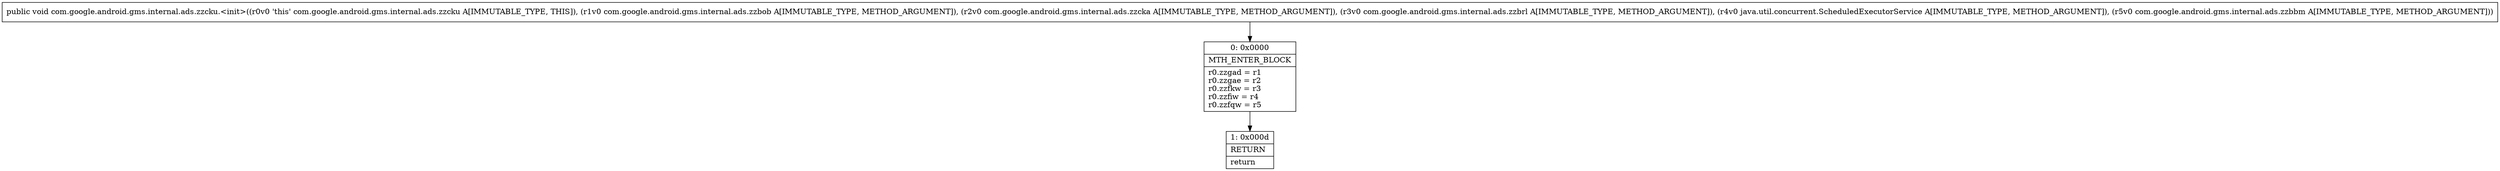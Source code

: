 digraph "CFG forcom.google.android.gms.internal.ads.zzcku.\<init\>(Lcom\/google\/android\/gms\/internal\/ads\/zzbob;Lcom\/google\/android\/gms\/internal\/ads\/zzcka;Lcom\/google\/android\/gms\/internal\/ads\/zzbrl;Ljava\/util\/concurrent\/ScheduledExecutorService;Lcom\/google\/android\/gms\/internal\/ads\/zzbbm;)V" {
Node_0 [shape=record,label="{0\:\ 0x0000|MTH_ENTER_BLOCK\l|r0.zzgad = r1\lr0.zzgae = r2\lr0.zzfkw = r3\lr0.zzfiw = r4\lr0.zzfqw = r5\l}"];
Node_1 [shape=record,label="{1\:\ 0x000d|RETURN\l|return\l}"];
MethodNode[shape=record,label="{public void com.google.android.gms.internal.ads.zzcku.\<init\>((r0v0 'this' com.google.android.gms.internal.ads.zzcku A[IMMUTABLE_TYPE, THIS]), (r1v0 com.google.android.gms.internal.ads.zzbob A[IMMUTABLE_TYPE, METHOD_ARGUMENT]), (r2v0 com.google.android.gms.internal.ads.zzcka A[IMMUTABLE_TYPE, METHOD_ARGUMENT]), (r3v0 com.google.android.gms.internal.ads.zzbrl A[IMMUTABLE_TYPE, METHOD_ARGUMENT]), (r4v0 java.util.concurrent.ScheduledExecutorService A[IMMUTABLE_TYPE, METHOD_ARGUMENT]), (r5v0 com.google.android.gms.internal.ads.zzbbm A[IMMUTABLE_TYPE, METHOD_ARGUMENT])) }"];
MethodNode -> Node_0;
Node_0 -> Node_1;
}

